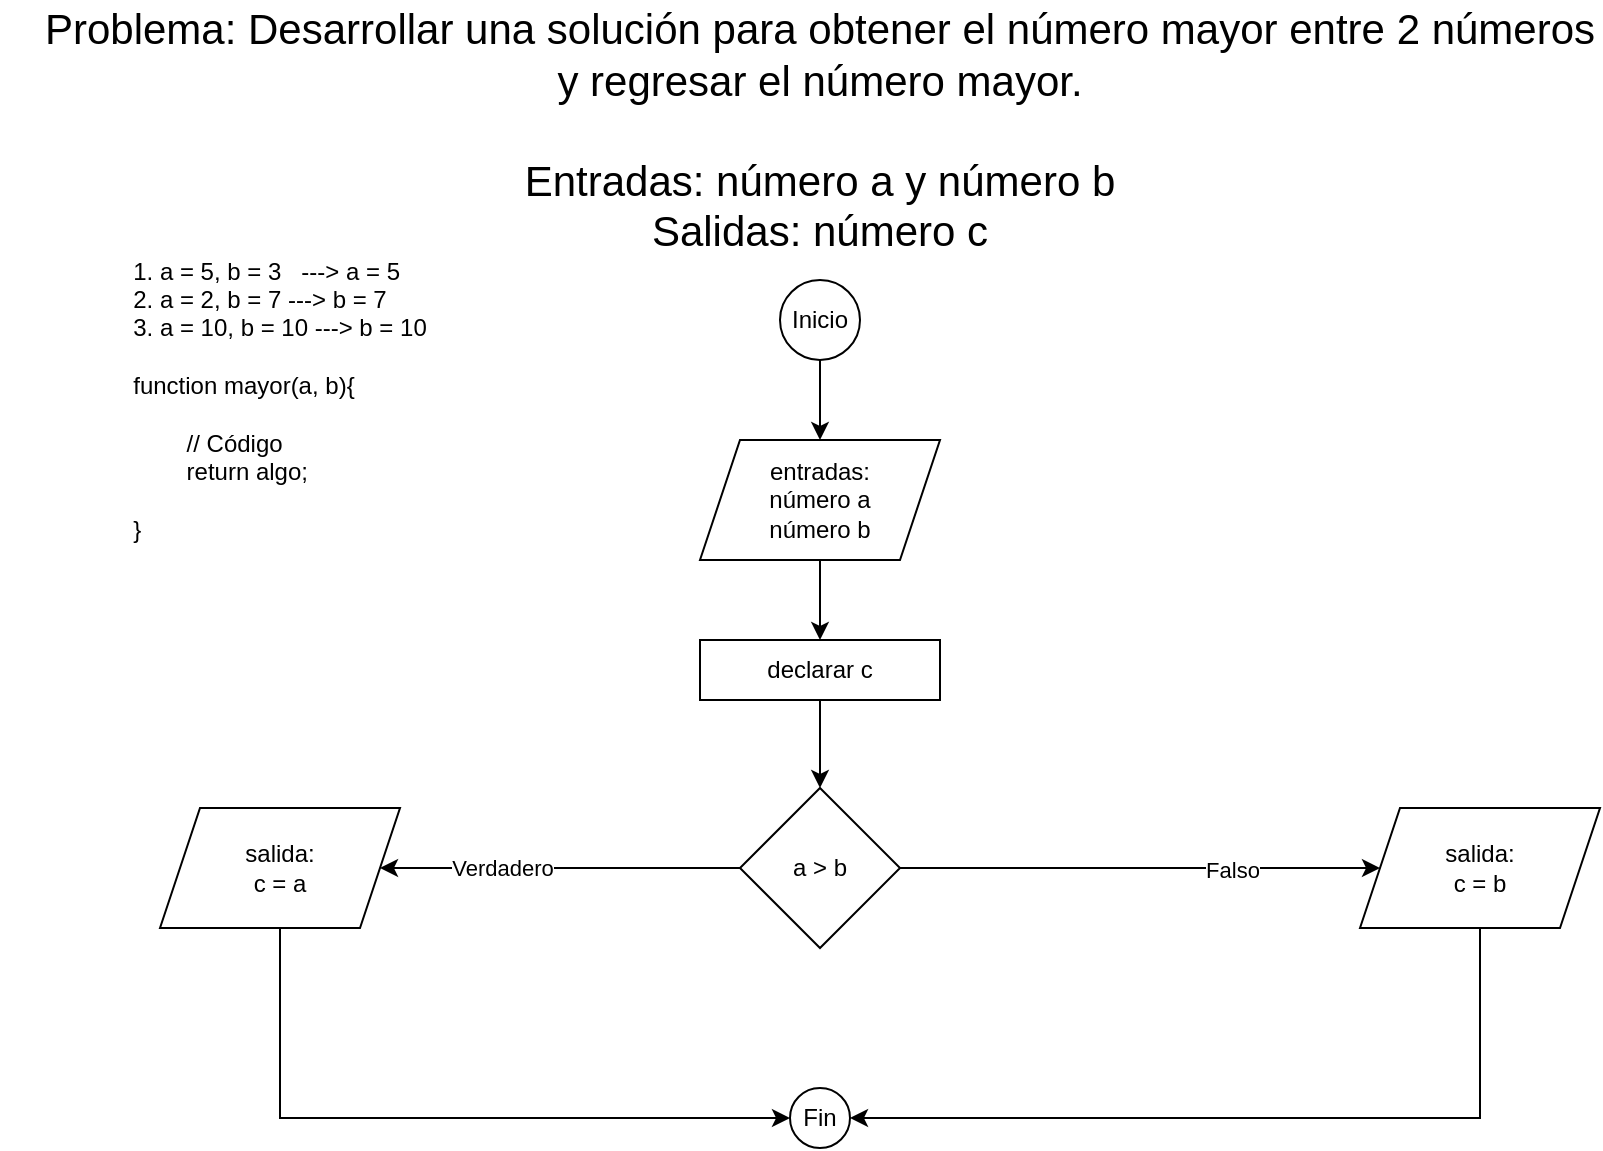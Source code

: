 <mxfile version="23.0.2" type="device" pages="3">
  <diagram name="Mayor de 2 números" id="ptXRxE8rklZ6cMClbHMr">
    <mxGraphModel dx="835" dy="474" grid="1" gridSize="10" guides="1" tooltips="1" connect="1" arrows="1" fold="1" page="1" pageScale="1" pageWidth="827" pageHeight="1169" math="0" shadow="0">
      <root>
        <mxCell id="0" />
        <mxCell id="1" parent="0" />
        <mxCell id="KDc56eE51rFJZvbuwbqd-1" value="&lt;font style=&quot;font-size: 21px;&quot;&gt;Problema: Desarrollar una solución para obtener el número mayor entre 2 números y regresar el número mayor.&lt;br&gt;&lt;br&gt;Entradas: número a y número b&lt;br&gt;Salidas: número c&lt;br&gt;&lt;br&gt;&lt;br&gt;&lt;/font&gt;" style="text;html=1;strokeColor=none;fillColor=none;align=center;verticalAlign=middle;whiteSpace=wrap;rounded=0;" vertex="1" parent="1">
          <mxGeometry x="20" y="10" width="780" height="180" as="geometry" />
        </mxCell>
        <mxCell id="KDc56eE51rFJZvbuwbqd-2" value="Inicio" style="ellipse;whiteSpace=wrap;html=1;aspect=fixed;" vertex="1" parent="1">
          <mxGeometry x="390" y="150" width="40" height="40" as="geometry" />
        </mxCell>
        <mxCell id="KDc56eE51rFJZvbuwbqd-4" value="entradas:&lt;br&gt;número a&lt;br&gt;número b" style="shape=parallelogram;perimeter=parallelogramPerimeter;whiteSpace=wrap;html=1;fixedSize=1;" vertex="1" parent="1">
          <mxGeometry x="350" y="230" width="120" height="60" as="geometry" />
        </mxCell>
        <mxCell id="KDc56eE51rFJZvbuwbqd-5" value="" style="endArrow=classic;html=1;rounded=0;exitX=0.5;exitY=1;exitDx=0;exitDy=0;" edge="1" parent="1" source="KDc56eE51rFJZvbuwbqd-2" target="KDc56eE51rFJZvbuwbqd-4">
          <mxGeometry width="50" height="50" relative="1" as="geometry">
            <mxPoint x="390" y="210" as="sourcePoint" />
            <mxPoint x="440" y="160" as="targetPoint" />
          </mxGeometry>
        </mxCell>
        <mxCell id="KDc56eE51rFJZvbuwbqd-6" value="a &amp;gt; b" style="rhombus;whiteSpace=wrap;html=1;" vertex="1" parent="1">
          <mxGeometry x="370" y="404" width="80" height="80" as="geometry" />
        </mxCell>
        <mxCell id="KDc56eE51rFJZvbuwbqd-8" value="" style="endArrow=classic;html=1;rounded=0;exitX=0;exitY=0.5;exitDx=0;exitDy=0;" edge="1" parent="1" source="KDc56eE51rFJZvbuwbqd-6">
          <mxGeometry width="50" height="50" relative="1" as="geometry">
            <mxPoint x="390" y="424" as="sourcePoint" />
            <mxPoint x="190" y="444" as="targetPoint" />
          </mxGeometry>
        </mxCell>
        <mxCell id="KDc56eE51rFJZvbuwbqd-9" value="Verdadero" style="edgeLabel;html=1;align=center;verticalAlign=middle;resizable=0;points=[];" vertex="1" connectable="0" parent="KDc56eE51rFJZvbuwbqd-8">
          <mxGeometry x="0.32" relative="1" as="geometry">
            <mxPoint as="offset" />
          </mxGeometry>
        </mxCell>
        <mxCell id="KDc56eE51rFJZvbuwbqd-10" value="" style="endArrow=classic;html=1;rounded=0;exitX=1;exitY=0.5;exitDx=0;exitDy=0;" edge="1" parent="1" source="KDc56eE51rFJZvbuwbqd-6">
          <mxGeometry width="50" height="50" relative="1" as="geometry">
            <mxPoint x="390" y="424" as="sourcePoint" />
            <mxPoint x="690" y="444" as="targetPoint" />
          </mxGeometry>
        </mxCell>
        <mxCell id="KDc56eE51rFJZvbuwbqd-11" value="Falso" style="edgeLabel;html=1;align=center;verticalAlign=middle;resizable=0;points=[];" vertex="1" connectable="0" parent="KDc56eE51rFJZvbuwbqd-10">
          <mxGeometry x="0.385" y="-1" relative="1" as="geometry">
            <mxPoint as="offset" />
          </mxGeometry>
        </mxCell>
        <mxCell id="KDc56eE51rFJZvbuwbqd-13" value="salida:&lt;br&gt;c = b" style="shape=parallelogram;perimeter=parallelogramPerimeter;whiteSpace=wrap;html=1;fixedSize=1;" vertex="1" parent="1">
          <mxGeometry x="680" y="414" width="120" height="60" as="geometry" />
        </mxCell>
        <mxCell id="KDc56eE51rFJZvbuwbqd-14" value="salida:&lt;br&gt;c = a" style="shape=parallelogram;perimeter=parallelogramPerimeter;whiteSpace=wrap;html=1;fixedSize=1;" vertex="1" parent="1">
          <mxGeometry x="80" y="414" width="120" height="60" as="geometry" />
        </mxCell>
        <mxCell id="KDc56eE51rFJZvbuwbqd-15" value="&lt;div style=&quot;text-align: left;&quot;&gt;&lt;span style=&quot;background-color: initial;&quot;&gt;1. a = 5, b = 3&amp;nbsp; &amp;nbsp;---&amp;gt; a = 5&lt;/span&gt;&lt;/div&gt;&lt;div style=&quot;text-align: left;&quot;&gt;&lt;span style=&quot;background-color: initial;&quot;&gt;2. a = 2, b = 7 ---&amp;gt; b = 7&lt;/span&gt;&lt;/div&gt;&lt;div style=&quot;text-align: left;&quot;&gt;&lt;span style=&quot;background-color: initial;&quot;&gt;3. a = 10, b = 10 ---&amp;gt; b = 10&lt;/span&gt;&lt;/div&gt;&lt;div style=&quot;text-align: left;&quot;&gt;&lt;br&gt;&lt;/div&gt;&lt;div style=&quot;text-align: left;&quot;&gt;&lt;span style=&quot;background-color: initial;&quot;&gt;function mayor(a, b){&lt;/span&gt;&lt;/div&gt;&lt;div style=&quot;text-align: left;&quot;&gt;&lt;br&gt;&lt;/div&gt;&lt;div style=&quot;text-align: left;&quot;&gt;&lt;span style=&quot;white-space: pre;&quot;&gt;&#x9;&lt;/span&gt;// Código&lt;/div&gt;&lt;div style=&quot;text-align: left;&quot;&gt;&lt;span style=&quot;white-space: pre;&quot;&gt;&#x9;&lt;/span&gt;return algo;&lt;br&gt;&lt;/div&gt;&lt;div style=&quot;text-align: left;&quot;&gt;&lt;br&gt;&lt;/div&gt;&lt;div style=&quot;text-align: left;&quot;&gt;&lt;span style=&quot;background-color: initial;&quot;&gt;}&lt;/span&gt;&lt;/div&gt;" style="text;html=1;strokeColor=none;fillColor=none;align=center;verticalAlign=middle;whiteSpace=wrap;rounded=0;" vertex="1" parent="1">
          <mxGeometry y="150" width="280" height="120" as="geometry" />
        </mxCell>
        <mxCell id="KDc56eE51rFJZvbuwbqd-16" value="Fin" style="ellipse;whiteSpace=wrap;html=1;aspect=fixed;" vertex="1" parent="1">
          <mxGeometry x="395" y="554" width="30" height="30" as="geometry" />
        </mxCell>
        <mxCell id="KDc56eE51rFJZvbuwbqd-17" value="" style="endArrow=classic;html=1;rounded=0;exitX=0.5;exitY=1;exitDx=0;exitDy=0;entryX=0;entryY=0.5;entryDx=0;entryDy=0;edgeStyle=orthogonalEdgeStyle;" edge="1" parent="1" source="KDc56eE51rFJZvbuwbqd-14" target="KDc56eE51rFJZvbuwbqd-16">
          <mxGeometry width="50" height="50" relative="1" as="geometry">
            <mxPoint x="380" y="494" as="sourcePoint" />
            <mxPoint x="430" y="444" as="targetPoint" />
          </mxGeometry>
        </mxCell>
        <mxCell id="KDc56eE51rFJZvbuwbqd-18" value="" style="endArrow=classic;html=1;rounded=0;exitX=0.5;exitY=1;exitDx=0;exitDy=0;entryX=1;entryY=0.5;entryDx=0;entryDy=0;edgeStyle=orthogonalEdgeStyle;" edge="1" parent="1" source="KDc56eE51rFJZvbuwbqd-13" target="KDc56eE51rFJZvbuwbqd-16">
          <mxGeometry width="50" height="50" relative="1" as="geometry">
            <mxPoint x="380" y="494" as="sourcePoint" />
            <mxPoint x="430" y="444" as="targetPoint" />
          </mxGeometry>
        </mxCell>
        <mxCell id="KDc56eE51rFJZvbuwbqd-19" value="declarar c" style="rounded=0;whiteSpace=wrap;html=1;" vertex="1" parent="1">
          <mxGeometry x="350" y="330" width="120" height="30" as="geometry" />
        </mxCell>
        <mxCell id="KDc56eE51rFJZvbuwbqd-20" value="" style="endArrow=classic;html=1;rounded=0;exitX=0.5;exitY=1;exitDx=0;exitDy=0;entryX=0.5;entryY=0;entryDx=0;entryDy=0;" edge="1" parent="1" source="KDc56eE51rFJZvbuwbqd-4" target="KDc56eE51rFJZvbuwbqd-19">
          <mxGeometry width="50" height="50" relative="1" as="geometry">
            <mxPoint x="380" y="360" as="sourcePoint" />
            <mxPoint x="430" y="310" as="targetPoint" />
          </mxGeometry>
        </mxCell>
        <mxCell id="KDc56eE51rFJZvbuwbqd-21" value="" style="endArrow=classic;html=1;rounded=0;entryX=0.5;entryY=0;entryDx=0;entryDy=0;exitX=0.5;exitY=1;exitDx=0;exitDy=0;" edge="1" parent="1" source="KDc56eE51rFJZvbuwbqd-19" target="KDc56eE51rFJZvbuwbqd-6">
          <mxGeometry width="50" height="50" relative="1" as="geometry">
            <mxPoint x="380" y="360" as="sourcePoint" />
            <mxPoint x="430" y="310" as="targetPoint" />
          </mxGeometry>
        </mxCell>
      </root>
    </mxGraphModel>
  </diagram>
  <diagram id="ZWgWqXZgRtNad1nRbk5R" name="Suma de números">
    <mxGraphModel dx="1002" dy="569" grid="1" gridSize="10" guides="1" tooltips="1" connect="1" arrows="1" fold="1" page="1" pageScale="1" pageWidth="827" pageHeight="1169" math="0" shadow="0">
      <root>
        <mxCell id="0" />
        <mxCell id="1" parent="0" />
        <mxCell id="-4V9UCHSI88LpthLu5w--1" value="&lt;font style=&quot;font-size: 20px;&quot;&gt;Diseñar un algoritmo que haga la suma de los primeros n números empezando por 1.&lt;br&gt;&lt;br&gt;n = 5&lt;br&gt;1 + 2 + 3 + 4 + 5 = 15&lt;br&gt;&lt;br&gt;n = 10&lt;br&gt;1 + 2 + 3 + 4 + ... + 9 + 10 = x&lt;br&gt;&lt;br&gt;Entradas: número entero n&lt;br&gt;Salidas: número entero suma (la suma de los valores)&lt;br&gt;&lt;br&gt;&lt;br&gt;&lt;/font&gt;" style="text;html=1;strokeColor=none;fillColor=none;align=center;verticalAlign=middle;whiteSpace=wrap;rounded=0;" vertex="1" parent="1">
          <mxGeometry x="30" y="20" width="820" height="280" as="geometry" />
        </mxCell>
        <mxCell id="-4V9UCHSI88LpthLu5w--2" value="Inicio" style="ellipse;whiteSpace=wrap;html=1;aspect=fixed;" vertex="1" parent="1">
          <mxGeometry x="415" y="290" width="50" height="50" as="geometry" />
        </mxCell>
        <mxCell id="-4V9UCHSI88LpthLu5w--3" value="entradas:&lt;br&gt;n" style="shape=parallelogram;perimeter=parallelogramPerimeter;whiteSpace=wrap;html=1;fixedSize=1;" vertex="1" parent="1">
          <mxGeometry x="380" y="380" width="120" height="30" as="geometry" />
        </mxCell>
        <mxCell id="-4V9UCHSI88LpthLu5w--4" value="" style="endArrow=classic;html=1;rounded=0;exitX=0.5;exitY=1;exitDx=0;exitDy=0;entryX=0.5;entryY=0;entryDx=0;entryDy=0;" edge="1" parent="1" source="-4V9UCHSI88LpthLu5w--2" target="-4V9UCHSI88LpthLu5w--3">
          <mxGeometry width="50" height="50" relative="1" as="geometry">
            <mxPoint x="390" y="440" as="sourcePoint" />
            <mxPoint x="440" y="390" as="targetPoint" />
          </mxGeometry>
        </mxCell>
        <mxCell id="-4V9UCHSI88LpthLu5w--5" value="i &amp;lt;= n" style="rhombus;whiteSpace=wrap;html=1;" vertex="1" parent="1">
          <mxGeometry x="400" y="510" width="80" height="80" as="geometry" />
        </mxCell>
        <mxCell id="-4V9UCHSI88LpthLu5w--6" value="i = 1&lt;br&gt;suma = 0" style="rounded=0;whiteSpace=wrap;html=1;" vertex="1" parent="1">
          <mxGeometry x="380" y="440" width="120" height="40" as="geometry" />
        </mxCell>
        <mxCell id="-4V9UCHSI88LpthLu5w--7" value="" style="endArrow=classic;html=1;rounded=0;exitX=0.5;exitY=1;exitDx=0;exitDy=0;" edge="1" parent="1" source="-4V9UCHSI88LpthLu5w--3" target="-4V9UCHSI88LpthLu5w--6">
          <mxGeometry width="50" height="50" relative="1" as="geometry">
            <mxPoint x="390" y="510" as="sourcePoint" />
            <mxPoint x="440" y="460" as="targetPoint" />
          </mxGeometry>
        </mxCell>
        <mxCell id="-4V9UCHSI88LpthLu5w--8" value="" style="endArrow=classic;html=1;rounded=0;entryX=0.5;entryY=0;entryDx=0;entryDy=0;exitX=0.5;exitY=1;exitDx=0;exitDy=0;" edge="1" parent="1" source="-4V9UCHSI88LpthLu5w--6" target="-4V9UCHSI88LpthLu5w--5">
          <mxGeometry width="50" height="50" relative="1" as="geometry">
            <mxPoint x="390" y="510" as="sourcePoint" />
            <mxPoint x="440" y="460" as="targetPoint" />
          </mxGeometry>
        </mxCell>
        <mxCell id="-4V9UCHSI88LpthLu5w--13" value="suma += i&lt;br&gt;i++" style="rounded=0;whiteSpace=wrap;html=1;" vertex="1" parent="1">
          <mxGeometry x="380" y="640" width="120" height="40" as="geometry" />
        </mxCell>
        <mxCell id="-4V9UCHSI88LpthLu5w--14" value="" style="endArrow=classic;html=1;rounded=0;exitX=0.5;exitY=1;exitDx=0;exitDy=0;entryX=0.5;entryY=0;entryDx=0;entryDy=0;" edge="1" parent="1" source="-4V9UCHSI88LpthLu5w--5" target="-4V9UCHSI88LpthLu5w--13">
          <mxGeometry width="50" height="50" relative="1" as="geometry">
            <mxPoint x="390" y="590" as="sourcePoint" />
            <mxPoint x="440" y="540" as="targetPoint" />
          </mxGeometry>
        </mxCell>
        <mxCell id="-4V9UCHSI88LpthLu5w--15" value="Verdadera" style="edgeLabel;html=1;align=center;verticalAlign=middle;resizable=0;points=[];" vertex="1" connectable="0" parent="-4V9UCHSI88LpthLu5w--14">
          <mxGeometry x="-0.153" relative="1" as="geometry">
            <mxPoint as="offset" />
          </mxGeometry>
        </mxCell>
        <mxCell id="-4V9UCHSI88LpthLu5w--18" value="" style="endArrow=classic;html=1;rounded=0;exitX=0;exitY=0.5;exitDx=0;exitDy=0;entryX=0;entryY=0.5;entryDx=0;entryDy=0;edgeStyle=orthogonalEdgeStyle;" edge="1" parent="1" source="-4V9UCHSI88LpthLu5w--13" target="-4V9UCHSI88LpthLu5w--5">
          <mxGeometry width="50" height="50" relative="1" as="geometry">
            <mxPoint x="390" y="590" as="sourcePoint" />
            <mxPoint x="440" y="540" as="targetPoint" />
            <Array as="points">
              <mxPoint x="290" y="660" />
              <mxPoint x="290" y="550" />
            </Array>
          </mxGeometry>
        </mxCell>
        <mxCell id="-4V9UCHSI88LpthLu5w--19" value="" style="endArrow=classic;html=1;rounded=0;exitX=1;exitY=0.5;exitDx=0;exitDy=0;entryX=0.5;entryY=0;entryDx=0;entryDy=0;edgeStyle=orthogonalEdgeStyle;" edge="1" parent="1" source="-4V9UCHSI88LpthLu5w--5" target="-4V9UCHSI88LpthLu5w--21">
          <mxGeometry width="50" height="50" relative="1" as="geometry">
            <mxPoint x="390" y="590" as="sourcePoint" />
            <mxPoint x="640" y="550" as="targetPoint" />
            <Array as="points">
              <mxPoint x="660" y="550" />
              <mxPoint x="660" y="700" />
              <mxPoint x="440" y="700" />
            </Array>
          </mxGeometry>
        </mxCell>
        <mxCell id="-4V9UCHSI88LpthLu5w--20" value="Falso" style="edgeLabel;html=1;align=center;verticalAlign=middle;resizable=0;points=[];" vertex="1" connectable="0" parent="-4V9UCHSI88LpthLu5w--19">
          <mxGeometry x="0.558" y="-1" relative="1" as="geometry">
            <mxPoint as="offset" />
          </mxGeometry>
        </mxCell>
        <mxCell id="-4V9UCHSI88LpthLu5w--21" value="salida:&lt;br&gt;suma" style="shape=parallelogram;perimeter=parallelogramPerimeter;whiteSpace=wrap;html=1;fixedSize=1;" vertex="1" parent="1">
          <mxGeometry x="380" y="740" width="120" height="30" as="geometry" />
        </mxCell>
        <mxCell id="-4V9UCHSI88LpthLu5w--22" value="Fin" style="ellipse;whiteSpace=wrap;html=1;aspect=fixed;" vertex="1" parent="1">
          <mxGeometry x="420" y="810" width="40" height="40" as="geometry" />
        </mxCell>
        <mxCell id="-4V9UCHSI88LpthLu5w--23" value="" style="endArrow=classic;html=1;rounded=0;entryX=0.5;entryY=0;entryDx=0;entryDy=0;exitX=0.5;exitY=1;exitDx=0;exitDy=0;" edge="1" parent="1" source="-4V9UCHSI88LpthLu5w--21" target="-4V9UCHSI88LpthLu5w--22">
          <mxGeometry width="50" height="50" relative="1" as="geometry">
            <mxPoint x="390" y="660" as="sourcePoint" />
            <mxPoint x="440" y="610" as="targetPoint" />
          </mxGeometry>
        </mxCell>
      </root>
    </mxGraphModel>
  </diagram>
  <diagram id="8TwRW0aT2M7pCs2KTbf2" name="Ejercicio">
    <mxGraphModel dx="1002" dy="569" grid="1" gridSize="10" guides="1" tooltips="1" connect="1" arrows="1" fold="1" page="1" pageScale="1" pageWidth="827" pageHeight="1169" math="0" shadow="0">
      <root>
        <mxCell id="0" />
        <mxCell id="1" parent="0" />
        <mxCell id="bnu0LTAzA4Q7PG2E-m3j-1" value="&lt;font style=&quot;font-size: 20px;&quot;&gt;Diseñar un algoritmo que obtenga el número mayor en un arreglo de n números.&lt;/font&gt;" style="text;html=1;strokeColor=none;fillColor=none;align=center;verticalAlign=middle;whiteSpace=wrap;rounded=0;" vertex="1" parent="1">
          <mxGeometry x="50" y="40" width="760" height="110" as="geometry" />
        </mxCell>
      </root>
    </mxGraphModel>
  </diagram>
</mxfile>
